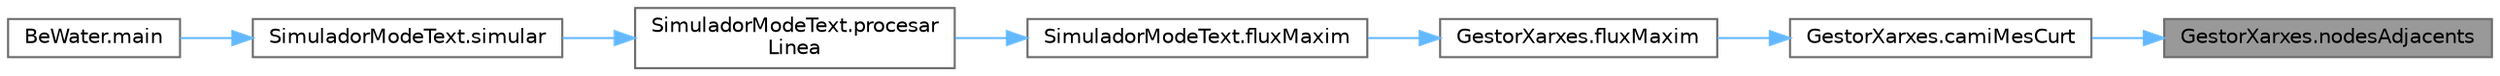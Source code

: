 digraph "GestorXarxes.nodesAdjacents"
{
 // LATEX_PDF_SIZE
  bgcolor="transparent";
  edge [fontname=Helvetica,fontsize=10,labelfontname=Helvetica,labelfontsize=10];
  node [fontname=Helvetica,fontsize=10,shape=box,height=0.2,width=0.4];
  rankdir="RL";
  Node1 [id="Node000001",label="GestorXarxes.nodesAdjacents",height=0.2,width=0.4,color="gray40", fillcolor="grey60", style="filled", fontcolor="black",tooltip="Actualitza les distàncies i els nodes previs dels nodes adjacents al node actual."];
  Node1 -> Node2 [id="edge1_Node000001_Node000002",dir="back",color="steelblue1",style="solid",tooltip=" "];
  Node2 [id="Node000002",label="GestorXarxes.camiMesCurt",height=0.2,width=0.4,color="grey40", fillcolor="white", style="filled",URL="$class_gestor_xarxes.html#a91ab09eebd5208b7b6f0928c77ce1688",tooltip="Troba el camí més curt entre el node origen i el node terminal dins la xarxa x."];
  Node2 -> Node3 [id="edge2_Node000002_Node000003",dir="back",color="steelblue1",style="solid",tooltip=" "];
  Node3 [id="Node000003",label="GestorXarxes.fluxMaxim",height=0.2,width=0.4,color="grey40", fillcolor="white", style="filled",URL="$class_gestor_xarxes.html#a06132634b519e01136ad0f55d2664e93",tooltip="Dibuixa el flux màxim que pot circular per la xarxa x, tenint en compte la capacitat de les canonades..."];
  Node3 -> Node4 [id="edge3_Node000003_Node000004",dir="back",color="steelblue1",style="solid",tooltip=" "];
  Node4 [id="Node000004",label="SimuladorModeText.fluxMaxim",height=0.2,width=0.4,color="grey40", fillcolor="white", style="filled",URL="$class_simulador_mode_text.html#a2184f347d4be64eee2bf5e7477acb235",tooltip="Calcula el flux màxim d'un node origen."];
  Node4 -> Node5 [id="edge4_Node000004_Node000005",dir="back",color="steelblue1",style="solid",tooltip=" "];
  Node5 [id="Node000005",label="SimuladorModeText.procesar\lLinea",height=0.2,width=0.4,color="grey40", fillcolor="white", style="filled",URL="$class_simulador_mode_text.html#a270115afbf646ce8e561f39294b76561",tooltip=" "];
  Node5 -> Node6 [id="edge5_Node000005_Node000006",dir="back",color="steelblue1",style="solid",tooltip=" "];
  Node6 [id="Node000006",label="SimuladorModeText.simular",height=0.2,width=0.4,color="grey40", fillcolor="white", style="filled",URL="$class_simulador_mode_text.html#acf46c7460ef06bf77ae48ab3217c40f1",tooltip=" "];
  Node6 -> Node7 [id="edge6_Node000006_Node000007",dir="back",color="steelblue1",style="solid",tooltip=" "];
  Node7 [id="Node000007",label="BeWater.main",height=0.2,width=0.4,color="grey40", fillcolor="white", style="filled",URL="$class_be_water.html#aa8aad185395e8f524e8b46d8317e5590",tooltip="Mètode principal que inicia la simulació en mode text."];
}
